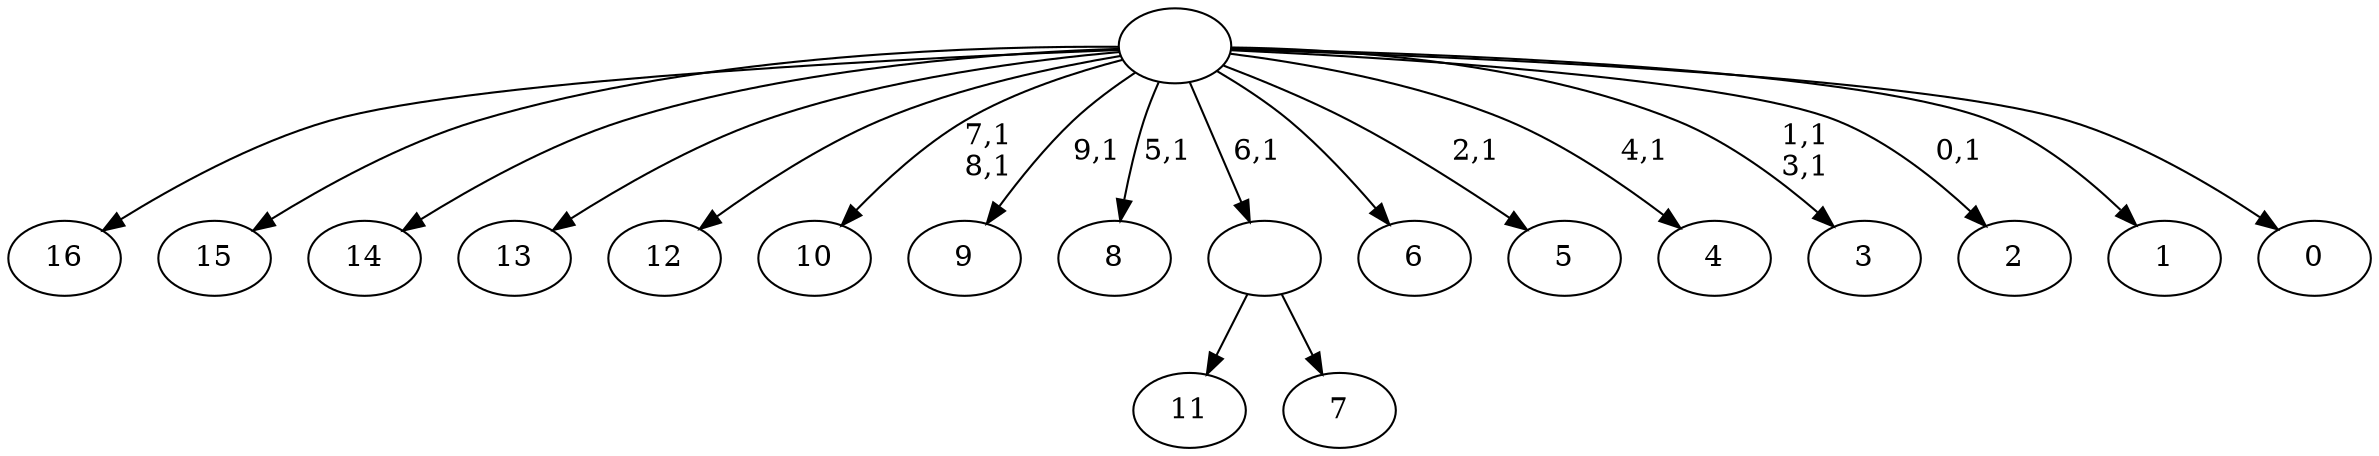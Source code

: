 digraph T {
	27 [label="16"]
	26 [label="15"]
	25 [label="14"]
	24 [label="13"]
	23 [label="12"]
	22 [label="11"]
	21 [label="10"]
	18 [label="9"]
	16 [label="8"]
	14 [label="7"]
	13 [label=""]
	12 [label="6"]
	11 [label="5"]
	9 [label="4"]
	7 [label="3"]
	4 [label="2"]
	2 [label="1"]
	1 [label="0"]
	0 [label=""]
	13 -> 22 [label=""]
	13 -> 14 [label=""]
	0 -> 4 [label="0,1"]
	0 -> 7 [label="1,1\n3,1"]
	0 -> 9 [label="4,1"]
	0 -> 11 [label="2,1"]
	0 -> 16 [label="5,1"]
	0 -> 18 [label="9,1"]
	0 -> 21 [label="7,1\n8,1"]
	0 -> 27 [label=""]
	0 -> 26 [label=""]
	0 -> 25 [label=""]
	0 -> 24 [label=""]
	0 -> 23 [label=""]
	0 -> 13 [label="6,1"]
	0 -> 12 [label=""]
	0 -> 2 [label=""]
	0 -> 1 [label=""]
}
